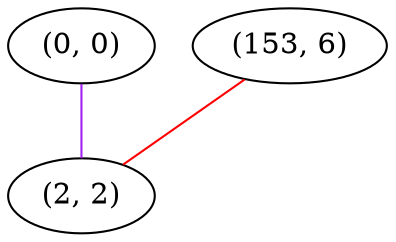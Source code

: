 graph "" {
"(0, 0)";
"(153, 6)";
"(2, 2)";
"(0, 0)" -- "(2, 2)"  [color=purple, key=0, weight=4];
"(153, 6)" -- "(2, 2)"  [color=red, key=0, weight=1];
}
